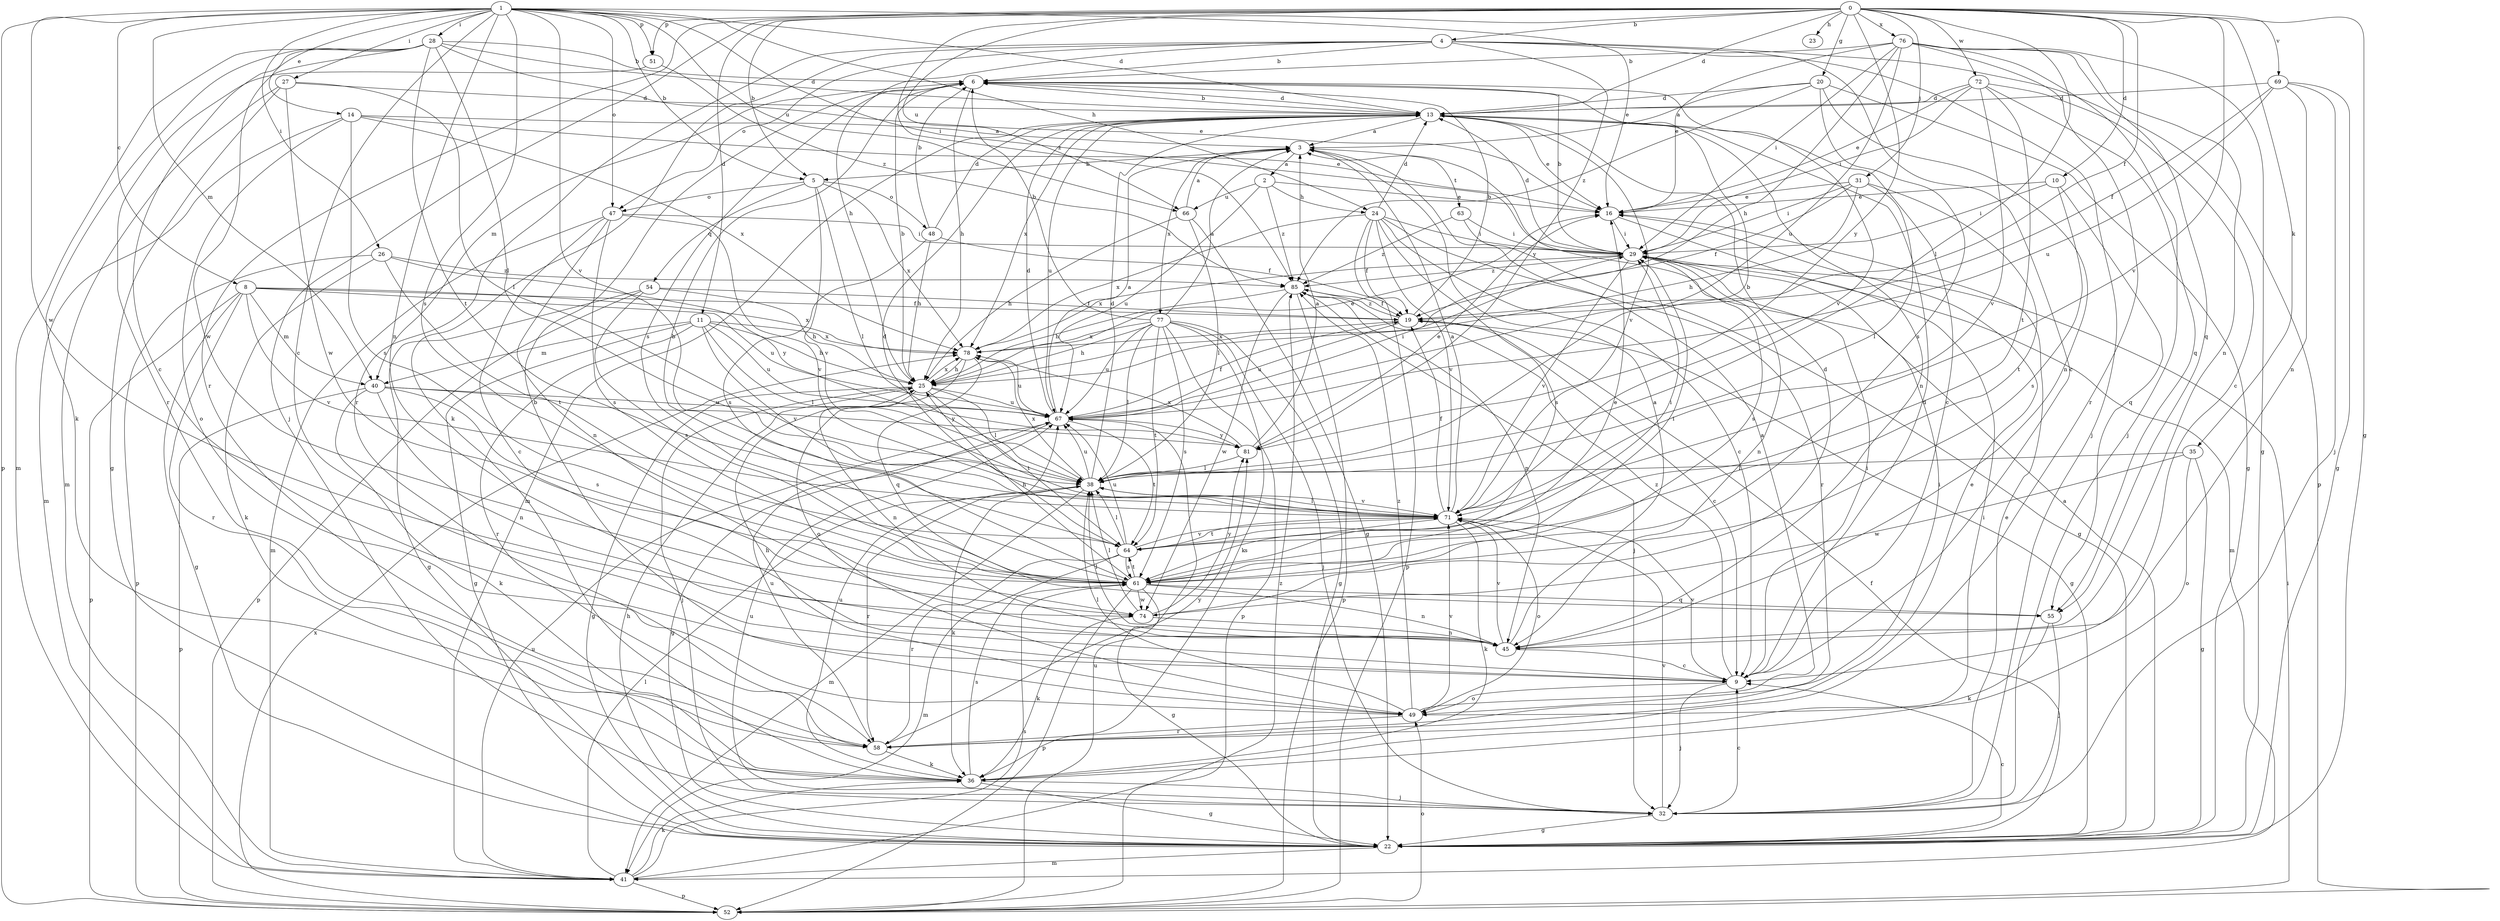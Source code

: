strict digraph  {
0;
1;
2;
3;
4;
5;
6;
8;
9;
10;
11;
13;
14;
16;
19;
20;
22;
23;
24;
25;
26;
27;
28;
29;
31;
32;
35;
36;
38;
40;
41;
45;
47;
48;
49;
51;
52;
54;
55;
58;
61;
63;
64;
66;
67;
69;
71;
72;
74;
76;
77;
78;
81;
85;
0 -> 4  [label=b];
0 -> 5  [label=b];
0 -> 10  [label=d];
0 -> 11  [label=d];
0 -> 13  [label=d];
0 -> 19  [label=f];
0 -> 20  [label=g];
0 -> 22  [label=g];
0 -> 23  [label=h];
0 -> 31  [label=j];
0 -> 32  [label=j];
0 -> 35  [label=k];
0 -> 38  [label=l];
0 -> 51  [label=p];
0 -> 58  [label=r];
0 -> 66  [label=u];
0 -> 69  [label=v];
0 -> 71  [label=v];
0 -> 72  [label=w];
0 -> 76  [label=x];
0 -> 81  [label=y];
0 -> 85  [label=z];
1 -> 5  [label=b];
1 -> 8  [label=c];
1 -> 9  [label=c];
1 -> 13  [label=d];
1 -> 14  [label=e];
1 -> 16  [label=e];
1 -> 24  [label=h];
1 -> 26  [label=i];
1 -> 27  [label=i];
1 -> 28  [label=i];
1 -> 29  [label=i];
1 -> 40  [label=m];
1 -> 45  [label=n];
1 -> 47  [label=o];
1 -> 51  [label=p];
1 -> 52  [label=p];
1 -> 61  [label=s];
1 -> 66  [label=u];
1 -> 71  [label=v];
1 -> 74  [label=w];
2 -> 16  [label=e];
2 -> 24  [label=h];
2 -> 66  [label=u];
2 -> 67  [label=u];
2 -> 85  [label=z];
3 -> 2  [label=a];
3 -> 5  [label=b];
3 -> 63  [label=t];
3 -> 77  [label=x];
4 -> 6  [label=b];
4 -> 9  [label=c];
4 -> 25  [label=h];
4 -> 32  [label=j];
4 -> 36  [label=k];
4 -> 47  [label=o];
4 -> 52  [label=p];
4 -> 58  [label=r];
4 -> 81  [label=y];
5 -> 38  [label=l];
5 -> 47  [label=o];
5 -> 48  [label=o];
5 -> 54  [label=q];
5 -> 71  [label=v];
5 -> 78  [label=x];
6 -> 13  [label=d];
6 -> 25  [label=h];
6 -> 40  [label=m];
6 -> 61  [label=s];
6 -> 71  [label=v];
8 -> 19  [label=f];
8 -> 22  [label=g];
8 -> 40  [label=m];
8 -> 52  [label=p];
8 -> 58  [label=r];
8 -> 67  [label=u];
8 -> 71  [label=v];
8 -> 78  [label=x];
9 -> 13  [label=d];
9 -> 29  [label=i];
9 -> 32  [label=j];
9 -> 49  [label=o];
9 -> 71  [label=v];
9 -> 85  [label=z];
10 -> 16  [label=e];
10 -> 29  [label=i];
10 -> 55  [label=q];
10 -> 61  [label=s];
11 -> 22  [label=g];
11 -> 25  [label=h];
11 -> 38  [label=l];
11 -> 40  [label=m];
11 -> 58  [label=r];
11 -> 67  [label=u];
11 -> 71  [label=v];
11 -> 78  [label=x];
13 -> 3  [label=a];
13 -> 6  [label=b];
13 -> 9  [label=c];
13 -> 16  [label=e];
13 -> 41  [label=m];
13 -> 45  [label=n];
13 -> 67  [label=u];
13 -> 71  [label=v];
13 -> 78  [label=x];
14 -> 3  [label=a];
14 -> 16  [label=e];
14 -> 41  [label=m];
14 -> 49  [label=o];
14 -> 61  [label=s];
14 -> 78  [label=x];
16 -> 29  [label=i];
16 -> 41  [label=m];
19 -> 6  [label=b];
19 -> 9  [label=c];
19 -> 22  [label=g];
19 -> 67  [label=u];
19 -> 78  [label=x];
19 -> 85  [label=z];
20 -> 3  [label=a];
20 -> 13  [label=d];
20 -> 22  [label=g];
20 -> 45  [label=n];
20 -> 61  [label=s];
20 -> 85  [label=z];
22 -> 3  [label=a];
22 -> 9  [label=c];
22 -> 19  [label=f];
22 -> 25  [label=h];
22 -> 41  [label=m];
24 -> 9  [label=c];
24 -> 13  [label=d];
24 -> 19  [label=f];
24 -> 29  [label=i];
24 -> 52  [label=p];
24 -> 58  [label=r];
24 -> 61  [label=s];
24 -> 71  [label=v];
24 -> 78  [label=x];
25 -> 6  [label=b];
25 -> 16  [label=e];
25 -> 22  [label=g];
25 -> 32  [label=j];
25 -> 38  [label=l];
25 -> 45  [label=n];
25 -> 64  [label=t];
25 -> 67  [label=u];
25 -> 78  [label=x];
26 -> 36  [label=k];
26 -> 52  [label=p];
26 -> 64  [label=t];
26 -> 81  [label=y];
26 -> 85  [label=z];
27 -> 13  [label=d];
27 -> 22  [label=g];
27 -> 38  [label=l];
27 -> 41  [label=m];
27 -> 74  [label=w];
28 -> 6  [label=b];
28 -> 9  [label=c];
28 -> 13  [label=d];
28 -> 16  [label=e];
28 -> 36  [label=k];
28 -> 38  [label=l];
28 -> 41  [label=m];
28 -> 64  [label=t];
28 -> 74  [label=w];
29 -> 6  [label=b];
29 -> 13  [label=d];
29 -> 45  [label=n];
29 -> 61  [label=s];
29 -> 71  [label=v];
29 -> 78  [label=x];
29 -> 85  [label=z];
31 -> 16  [label=e];
31 -> 19  [label=f];
31 -> 25  [label=h];
31 -> 29  [label=i];
31 -> 38  [label=l];
31 -> 64  [label=t];
32 -> 9  [label=c];
32 -> 16  [label=e];
32 -> 22  [label=g];
32 -> 67  [label=u];
32 -> 71  [label=v];
35 -> 22  [label=g];
35 -> 38  [label=l];
35 -> 49  [label=o];
35 -> 74  [label=w];
36 -> 22  [label=g];
36 -> 29  [label=i];
36 -> 32  [label=j];
36 -> 61  [label=s];
36 -> 67  [label=u];
38 -> 6  [label=b];
38 -> 13  [label=d];
38 -> 36  [label=k];
38 -> 41  [label=m];
38 -> 58  [label=r];
38 -> 67  [label=u];
38 -> 71  [label=v];
38 -> 78  [label=x];
40 -> 36  [label=k];
40 -> 45  [label=n];
40 -> 52  [label=p];
40 -> 61  [label=s];
40 -> 67  [label=u];
40 -> 81  [label=y];
41 -> 36  [label=k];
41 -> 38  [label=l];
41 -> 52  [label=p];
41 -> 61  [label=s];
41 -> 67  [label=u];
41 -> 85  [label=z];
45 -> 3  [label=a];
45 -> 9  [label=c];
45 -> 38  [label=l];
45 -> 71  [label=v];
47 -> 9  [label=c];
47 -> 29  [label=i];
47 -> 41  [label=m];
47 -> 45  [label=n];
47 -> 61  [label=s];
47 -> 71  [label=v];
48 -> 6  [label=b];
48 -> 13  [label=d];
48 -> 19  [label=f];
48 -> 25  [label=h];
48 -> 61  [label=s];
49 -> 3  [label=a];
49 -> 6  [label=b];
49 -> 25  [label=h];
49 -> 29  [label=i];
49 -> 38  [label=l];
49 -> 58  [label=r];
49 -> 71  [label=v];
49 -> 85  [label=z];
51 -> 58  [label=r];
51 -> 85  [label=z];
52 -> 29  [label=i];
52 -> 49  [label=o];
52 -> 67  [label=u];
52 -> 78  [label=x];
54 -> 19  [label=f];
54 -> 22  [label=g];
54 -> 25  [label=h];
54 -> 52  [label=p];
54 -> 61  [label=s];
55 -> 32  [label=j];
55 -> 36  [label=k];
58 -> 16  [label=e];
58 -> 36  [label=k];
58 -> 67  [label=u];
58 -> 81  [label=y];
61 -> 6  [label=b];
61 -> 16  [label=e];
61 -> 22  [label=g];
61 -> 25  [label=h];
61 -> 29  [label=i];
61 -> 45  [label=n];
61 -> 52  [label=p];
61 -> 55  [label=q];
61 -> 64  [label=t];
61 -> 74  [label=w];
63 -> 22  [label=g];
63 -> 29  [label=i];
63 -> 85  [label=z];
64 -> 13  [label=d];
64 -> 29  [label=i];
64 -> 38  [label=l];
64 -> 41  [label=m];
64 -> 58  [label=r];
64 -> 61  [label=s];
64 -> 67  [label=u];
64 -> 71  [label=v];
66 -> 3  [label=a];
66 -> 22  [label=g];
66 -> 25  [label=h];
66 -> 38  [label=l];
67 -> 3  [label=a];
67 -> 13  [label=d];
67 -> 19  [label=f];
67 -> 22  [label=g];
67 -> 29  [label=i];
67 -> 64  [label=t];
67 -> 81  [label=y];
69 -> 13  [label=d];
69 -> 19  [label=f];
69 -> 22  [label=g];
69 -> 32  [label=j];
69 -> 45  [label=n];
69 -> 67  [label=u];
71 -> 3  [label=a];
71 -> 19  [label=f];
71 -> 36  [label=k];
71 -> 38  [label=l];
71 -> 49  [label=o];
71 -> 61  [label=s];
71 -> 64  [label=t];
72 -> 9  [label=c];
72 -> 13  [label=d];
72 -> 16  [label=e];
72 -> 29  [label=i];
72 -> 55  [label=q];
72 -> 64  [label=t];
72 -> 71  [label=v];
74 -> 13  [label=d];
74 -> 36  [label=k];
74 -> 38  [label=l];
74 -> 45  [label=n];
74 -> 81  [label=y];
76 -> 6  [label=b];
76 -> 16  [label=e];
76 -> 22  [label=g];
76 -> 25  [label=h];
76 -> 29  [label=i];
76 -> 32  [label=j];
76 -> 45  [label=n];
76 -> 55  [label=q];
76 -> 58  [label=r];
76 -> 67  [label=u];
77 -> 3  [label=a];
77 -> 6  [label=b];
77 -> 22  [label=g];
77 -> 25  [label=h];
77 -> 32  [label=j];
77 -> 36  [label=k];
77 -> 38  [label=l];
77 -> 52  [label=p];
77 -> 61  [label=s];
77 -> 64  [label=t];
77 -> 67  [label=u];
77 -> 78  [label=x];
78 -> 25  [label=h];
78 -> 49  [label=o];
78 -> 55  [label=q];
78 -> 67  [label=u];
81 -> 3  [label=a];
81 -> 16  [label=e];
81 -> 38  [label=l];
81 -> 78  [label=x];
85 -> 19  [label=f];
85 -> 25  [label=h];
85 -> 32  [label=j];
85 -> 45  [label=n];
85 -> 52  [label=p];
85 -> 74  [label=w];
}
